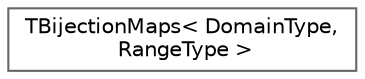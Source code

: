 digraph "Graphical Class Hierarchy"
{
 // INTERACTIVE_SVG=YES
 // LATEX_PDF_SIZE
  bgcolor="transparent";
  edge [fontname=Helvetica,fontsize=10,labelfontname=Helvetica,labelfontsize=10];
  node [fontname=Helvetica,fontsize=10,shape=box,height=0.2,width=0.4];
  rankdir="LR";
  Node0 [id="Node000000",label="TBijectionMaps\< DomainType,\l RangeType \>",height=0.2,width=0.4,color="grey40", fillcolor="white", style="filled",URL="$d7/d50/structTBijectionMaps.html",tooltip=" "];
}
